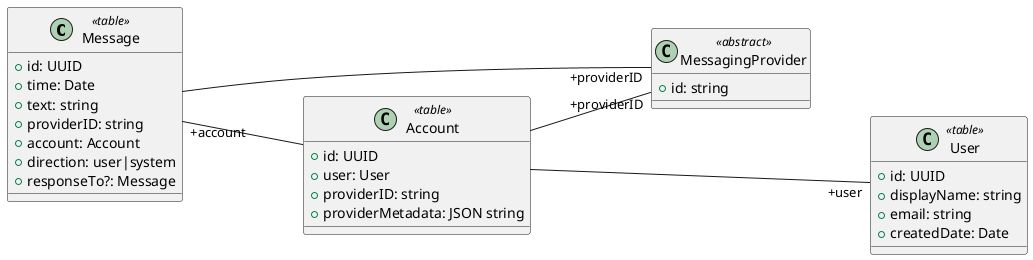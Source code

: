 @startuml domain model
left to right direction

class Message << table >> {
    +id: UUID
    +time: Date
    +text: string
    +providerID: string
    +account: Account
    +direction: user|system
    +responseTo?: Message
}

class MessagingProvider << abstract >> {
    +id: string
}

class Account << table >> {
    +id: UUID
    +user: User
    +providerID: string
    +providerMetadata: JSON string
}

class User << table >> {
    +id: UUID
    +displayName: string
    +email: string
    +createdDate: Date
}

Message -- "+providerID" MessagingProvider
Message "+account" --- Account
Account --- "+providerID" MessagingProvider
Account ---- "+user" User

@enduml